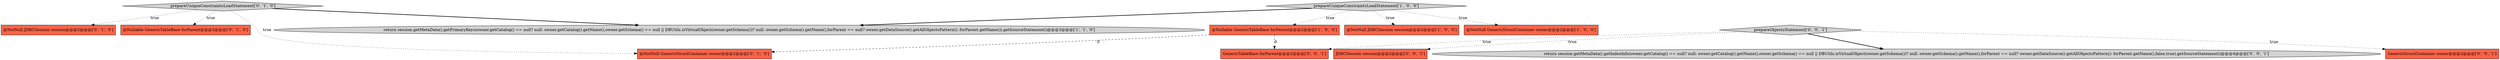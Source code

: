 digraph {
4 [style = filled, label = "return session.getMetaData().getPrimaryKeys(owner.getCatalog() == null? null: owner.getCatalog().getName(),owner.getSchema() == null || DBUtils.isVirtualObject(owner.getSchema())? null: owner.getSchema().getName(),forParent == null? owner.getDataSource().getAllObjectsPattern(): forParent.getName()).getSourceStatement()@@@3@@@['1', '1', '0']", fillcolor = lightgray, shape = ellipse image = "AAA0AAABBB1BBB"];
5 [style = filled, label = "prepareUniqueConstraintsLoadStatement['0', '1', '0']", fillcolor = lightgray, shape = diamond image = "AAA0AAABBB2BBB"];
13 [style = filled, label = "GenericTableBase forParent@@@2@@@['0', '0', '1']", fillcolor = tomato, shape = box image = "AAA0AAABBB3BBB"];
7 [style = filled, label = "@NotNull JDBCSession session@@@2@@@['0', '1', '0']", fillcolor = tomato, shape = box image = "AAA0AAABBB2BBB"];
1 [style = filled, label = "@NotNull JDBCSession session@@@2@@@['1', '0', '0']", fillcolor = tomato, shape = box image = "AAA0AAABBB1BBB"];
10 [style = filled, label = "prepareObjectsStatement['0', '0', '1']", fillcolor = lightgray, shape = diamond image = "AAA0AAABBB3BBB"];
2 [style = filled, label = "@NotNull GenericStructContainer owner@@@2@@@['1', '0', '0']", fillcolor = tomato, shape = box image = "AAA0AAABBB1BBB"];
3 [style = filled, label = "@Nullable GenericTableBase forParent@@@2@@@['1', '0', '0']", fillcolor = tomato, shape = box image = "AAA1AAABBB1BBB"];
9 [style = filled, label = "return session.getMetaData().getIndexInfo(owner.getCatalog() == null? null: owner.getCatalog().getName(),owner.getSchema() == null || DBUtils.isVirtualObject(owner.getSchema())? null: owner.getSchema().getName(),forParent == null? owner.getDataSource().getAllObjectsPattern(): forParent.getName(),false,true).getSourceStatement()@@@4@@@['0', '0', '1']", fillcolor = lightgray, shape = ellipse image = "AAA0AAABBB3BBB"];
12 [style = filled, label = "GenericStructContainer owner@@@2@@@['0', '0', '1']", fillcolor = tomato, shape = box image = "AAA0AAABBB3BBB"];
11 [style = filled, label = "JDBCSession session@@@2@@@['0', '0', '1']", fillcolor = tomato, shape = box image = "AAA0AAABBB3BBB"];
0 [style = filled, label = "prepareUniqueConstraintsLoadStatement['1', '0', '0']", fillcolor = lightgray, shape = diamond image = "AAA0AAABBB1BBB"];
6 [style = filled, label = "@Nullable GenericTableBase forParent@@@2@@@['0', '1', '0']", fillcolor = tomato, shape = box image = "AAA0AAABBB2BBB"];
8 [style = filled, label = "@NotNull GenericStructContainer owner@@@2@@@['0', '1', '0']", fillcolor = tomato, shape = box image = "AAA1AAABBB2BBB"];
5->6 [style = dotted, label="true"];
3->8 [style = dashed, label="0"];
10->9 [style = bold, label=""];
10->12 [style = dotted, label="true"];
0->3 [style = dotted, label="true"];
0->2 [style = dotted, label="true"];
5->8 [style = dotted, label="true"];
10->13 [style = dotted, label="true"];
10->11 [style = dotted, label="true"];
0->4 [style = bold, label=""];
5->7 [style = dotted, label="true"];
3->13 [style = dashed, label="0"];
5->4 [style = bold, label=""];
0->1 [style = dotted, label="true"];
}

